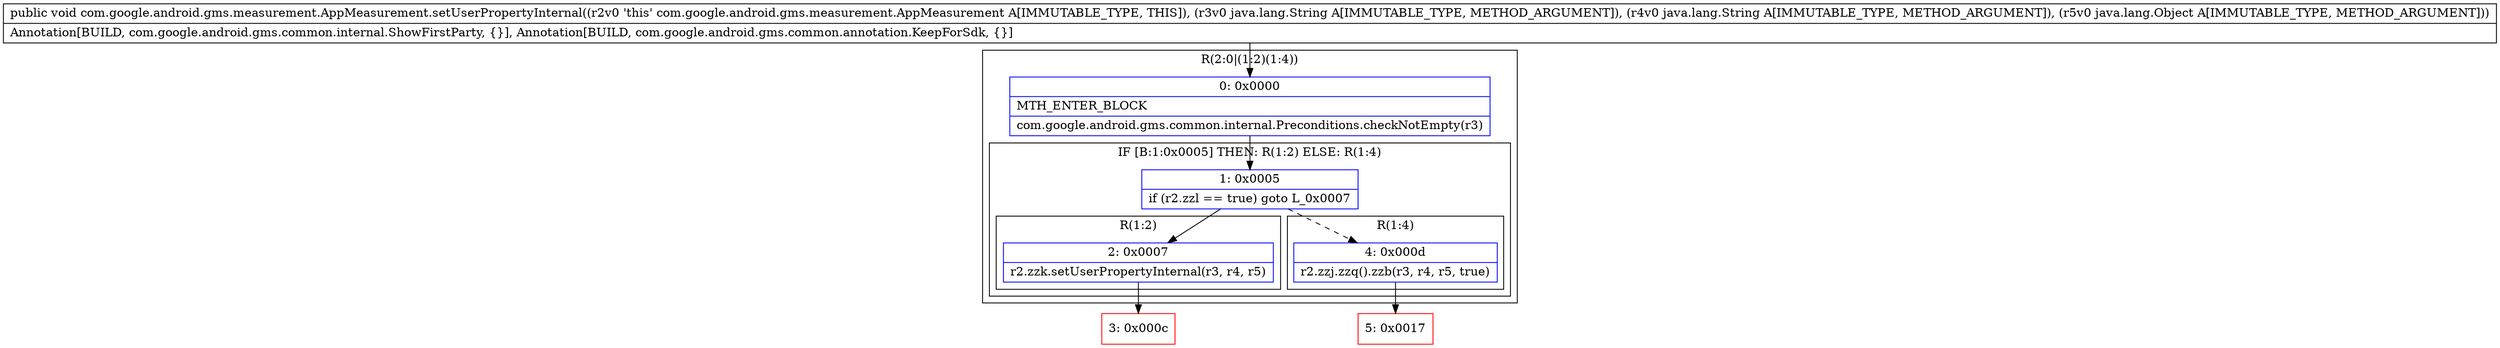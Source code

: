 digraph "CFG forcom.google.android.gms.measurement.AppMeasurement.setUserPropertyInternal(Ljava\/lang\/String;Ljava\/lang\/String;Ljava\/lang\/Object;)V" {
subgraph cluster_Region_1811888763 {
label = "R(2:0|(1:2)(1:4))";
node [shape=record,color=blue];
Node_0 [shape=record,label="{0\:\ 0x0000|MTH_ENTER_BLOCK\l|com.google.android.gms.common.internal.Preconditions.checkNotEmpty(r3)\l}"];
subgraph cluster_IfRegion_1737967538 {
label = "IF [B:1:0x0005] THEN: R(1:2) ELSE: R(1:4)";
node [shape=record,color=blue];
Node_1 [shape=record,label="{1\:\ 0x0005|if (r2.zzl == true) goto L_0x0007\l}"];
subgraph cluster_Region_1225001357 {
label = "R(1:2)";
node [shape=record,color=blue];
Node_2 [shape=record,label="{2\:\ 0x0007|r2.zzk.setUserPropertyInternal(r3, r4, r5)\l}"];
}
subgraph cluster_Region_1424157064 {
label = "R(1:4)";
node [shape=record,color=blue];
Node_4 [shape=record,label="{4\:\ 0x000d|r2.zzj.zzq().zzb(r3, r4, r5, true)\l}"];
}
}
}
Node_3 [shape=record,color=red,label="{3\:\ 0x000c}"];
Node_5 [shape=record,color=red,label="{5\:\ 0x0017}"];
MethodNode[shape=record,label="{public void com.google.android.gms.measurement.AppMeasurement.setUserPropertyInternal((r2v0 'this' com.google.android.gms.measurement.AppMeasurement A[IMMUTABLE_TYPE, THIS]), (r3v0 java.lang.String A[IMMUTABLE_TYPE, METHOD_ARGUMENT]), (r4v0 java.lang.String A[IMMUTABLE_TYPE, METHOD_ARGUMENT]), (r5v0 java.lang.Object A[IMMUTABLE_TYPE, METHOD_ARGUMENT]))  | Annotation[BUILD, com.google.android.gms.common.internal.ShowFirstParty, \{\}], Annotation[BUILD, com.google.android.gms.common.annotation.KeepForSdk, \{\}]\l}"];
MethodNode -> Node_0;
Node_0 -> Node_1;
Node_1 -> Node_2;
Node_1 -> Node_4[style=dashed];
Node_2 -> Node_3;
Node_4 -> Node_5;
}

